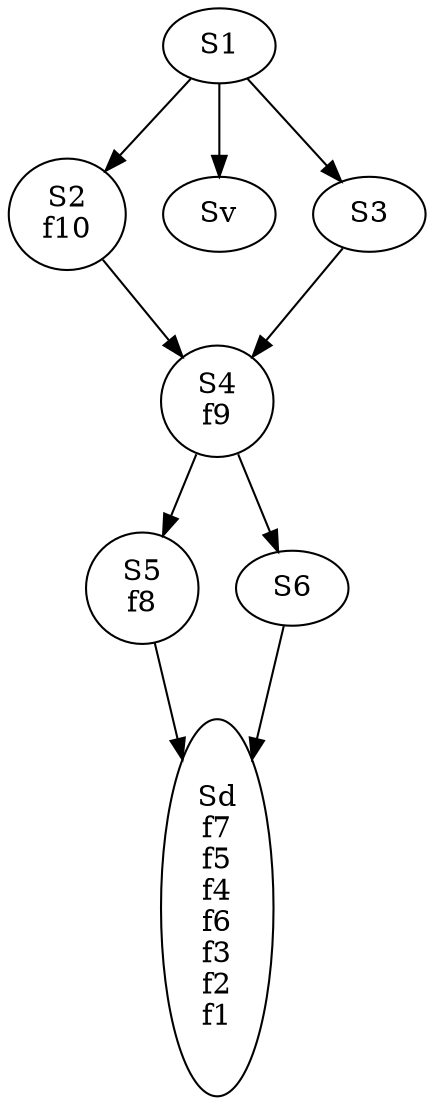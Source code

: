 digraph Fourmiliere {
  S5 [label="S5\nf8"];
  S5 -> Sd;
  S4 [label="S4\nf9"];
  S4 -> S5;
  S4 -> S6;
  S2 [label="S2\nf10"];
  S2 -> S4;
  S1 [label="S1"];
  S1 -> Sv;
  S1 -> S2;
  S1 -> S3;
  S3 [label="S3"];
  S3 -> S4;
  Sd [label="Sd\nf7\nf5\nf4\nf6\nf3\nf2\nf1"];
  S6 [label="S6"];
  S6 -> Sd;
  Sv [label="Sv"];
}

